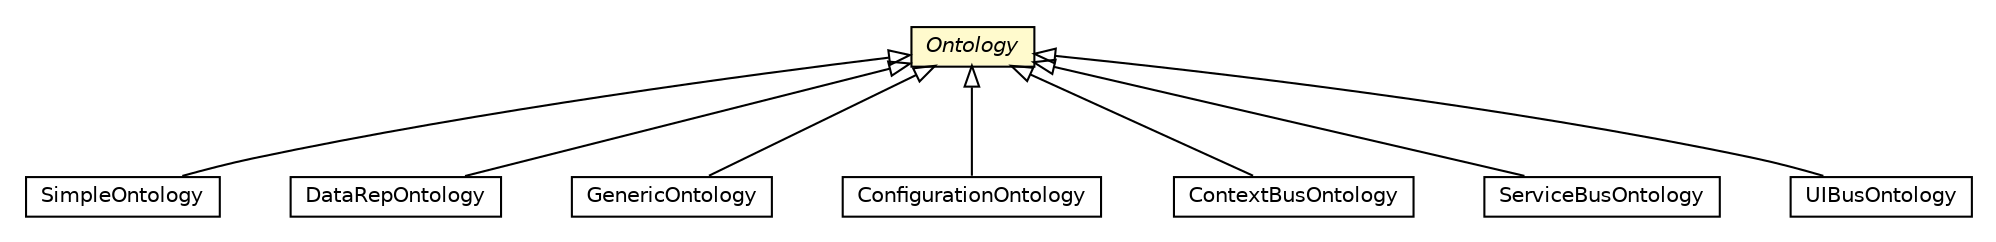 #!/usr/local/bin/dot
#
# Class diagram 
# Generated by UMLGraph version R5_6-24-gf6e263 (http://www.umlgraph.org/)
#

digraph G {
	edge [fontname="Helvetica",fontsize=10,labelfontname="Helvetica",labelfontsize=10];
	node [fontname="Helvetica",fontsize=10,shape=plaintext];
	nodesep=0.25;
	ranksep=0.5;
	// org.universAAL.middleware.owl.SimpleOntology
	c265615 [label=<<table title="org.universAAL.middleware.owl.SimpleOntology" border="0" cellborder="1" cellspacing="0" cellpadding="2" port="p" href="./SimpleOntology.html">
		<tr><td><table border="0" cellspacing="0" cellpadding="1">
<tr><td align="center" balign="center"> SimpleOntology </td></tr>
		</table></td></tr>
		</table>>, URL="./SimpleOntology.html", fontname="Helvetica", fontcolor="black", fontsize=10.0];
	// org.universAAL.middleware.owl.DataRepOntology
	c265616 [label=<<table title="org.universAAL.middleware.owl.DataRepOntology" border="0" cellborder="1" cellspacing="0" cellpadding="2" port="p" href="./DataRepOntology.html">
		<tr><td><table border="0" cellspacing="0" cellpadding="1">
<tr><td align="center" balign="center"> DataRepOntology </td></tr>
		</table></td></tr>
		</table>>, URL="./DataRepOntology.html", fontname="Helvetica", fontcolor="black", fontsize=10.0];
	// org.universAAL.middleware.owl.Ontology
	c265635 [label=<<table title="org.universAAL.middleware.owl.Ontology" border="0" cellborder="1" cellspacing="0" cellpadding="2" port="p" bgcolor="lemonChiffon" href="./Ontology.html">
		<tr><td><table border="0" cellspacing="0" cellpadding="1">
<tr><td align="center" balign="center"><font face="Helvetica-Oblique"> Ontology </font></td></tr>
		</table></td></tr>
		</table>>, URL="./Ontology.html", fontname="Helvetica", fontcolor="black", fontsize=10.0];
	// org.universAAL.middleware.owl.generic.GenericOntology
	c265644 [label=<<table title="org.universAAL.middleware.owl.generic.GenericOntology" border="0" cellborder="1" cellspacing="0" cellpadding="2" port="p" href="./generic/GenericOntology.html">
		<tr><td><table border="0" cellspacing="0" cellpadding="1">
<tr><td align="center" balign="center"> GenericOntology </td></tr>
		</table></td></tr>
		</table>>, URL="./generic/GenericOntology.html", fontname="Helvetica", fontcolor="black", fontsize=10.0];
	// org.universAAL.middleware.managers.configuration.core.owl.ConfigurationOntology
	c265841 [label=<<table title="org.universAAL.middleware.managers.configuration.core.owl.ConfigurationOntology" border="0" cellborder="1" cellspacing="0" cellpadding="2" port="p" href="../managers/configuration/core/owl/ConfigurationOntology.html">
		<tr><td><table border="0" cellspacing="0" cellpadding="1">
<tr><td align="center" balign="center"> ConfigurationOntology </td></tr>
		</table></td></tr>
		</table>>, URL="../managers/configuration/core/owl/ConfigurationOntology.html", fontname="Helvetica", fontcolor="black", fontsize=10.0];
	// org.universAAL.middleware.context.owl.ContextBusOntology
	c265900 [label=<<table title="org.universAAL.middleware.context.owl.ContextBusOntology" border="0" cellborder="1" cellspacing="0" cellpadding="2" port="p" href="../context/owl/ContextBusOntology.html">
		<tr><td><table border="0" cellspacing="0" cellpadding="1">
<tr><td align="center" balign="center"> ContextBusOntology </td></tr>
		</table></td></tr>
		</table>>, URL="../context/owl/ContextBusOntology.html", fontname="Helvetica", fontcolor="black", fontsize=10.0];
	// org.universAAL.middleware.service.owl.ServiceBusOntology
	c265942 [label=<<table title="org.universAAL.middleware.service.owl.ServiceBusOntology" border="0" cellborder="1" cellspacing="0" cellpadding="2" port="p" href="../service/owl/ServiceBusOntology.html">
		<tr><td><table border="0" cellspacing="0" cellpadding="1">
<tr><td align="center" balign="center"> ServiceBusOntology </td></tr>
		</table></td></tr>
		</table>>, URL="../service/owl/ServiceBusOntology.html", fontname="Helvetica", fontcolor="black", fontsize=10.0];
	// org.universAAL.middleware.ui.owl.UIBusOntology
	c265988 [label=<<table title="org.universAAL.middleware.ui.owl.UIBusOntology" border="0" cellborder="1" cellspacing="0" cellpadding="2" port="p" href="../ui/owl/UIBusOntology.html">
		<tr><td><table border="0" cellspacing="0" cellpadding="1">
<tr><td align="center" balign="center"> UIBusOntology </td></tr>
		</table></td></tr>
		</table>>, URL="../ui/owl/UIBusOntology.html", fontname="Helvetica", fontcolor="black", fontsize=10.0];
	//org.universAAL.middleware.owl.SimpleOntology extends org.universAAL.middleware.owl.Ontology
	c265635:p -> c265615:p [dir=back,arrowtail=empty];
	//org.universAAL.middleware.owl.DataRepOntology extends org.universAAL.middleware.owl.Ontology
	c265635:p -> c265616:p [dir=back,arrowtail=empty];
	//org.universAAL.middleware.owl.generic.GenericOntology extends org.universAAL.middleware.owl.Ontology
	c265635:p -> c265644:p [dir=back,arrowtail=empty];
	//org.universAAL.middleware.managers.configuration.core.owl.ConfigurationOntology extends org.universAAL.middleware.owl.Ontology
	c265635:p -> c265841:p [dir=back,arrowtail=empty];
	//org.universAAL.middleware.context.owl.ContextBusOntology extends org.universAAL.middleware.owl.Ontology
	c265635:p -> c265900:p [dir=back,arrowtail=empty];
	//org.universAAL.middleware.service.owl.ServiceBusOntology extends org.universAAL.middleware.owl.Ontology
	c265635:p -> c265942:p [dir=back,arrowtail=empty];
	//org.universAAL.middleware.ui.owl.UIBusOntology extends org.universAAL.middleware.owl.Ontology
	c265635:p -> c265988:p [dir=back,arrowtail=empty];
}

